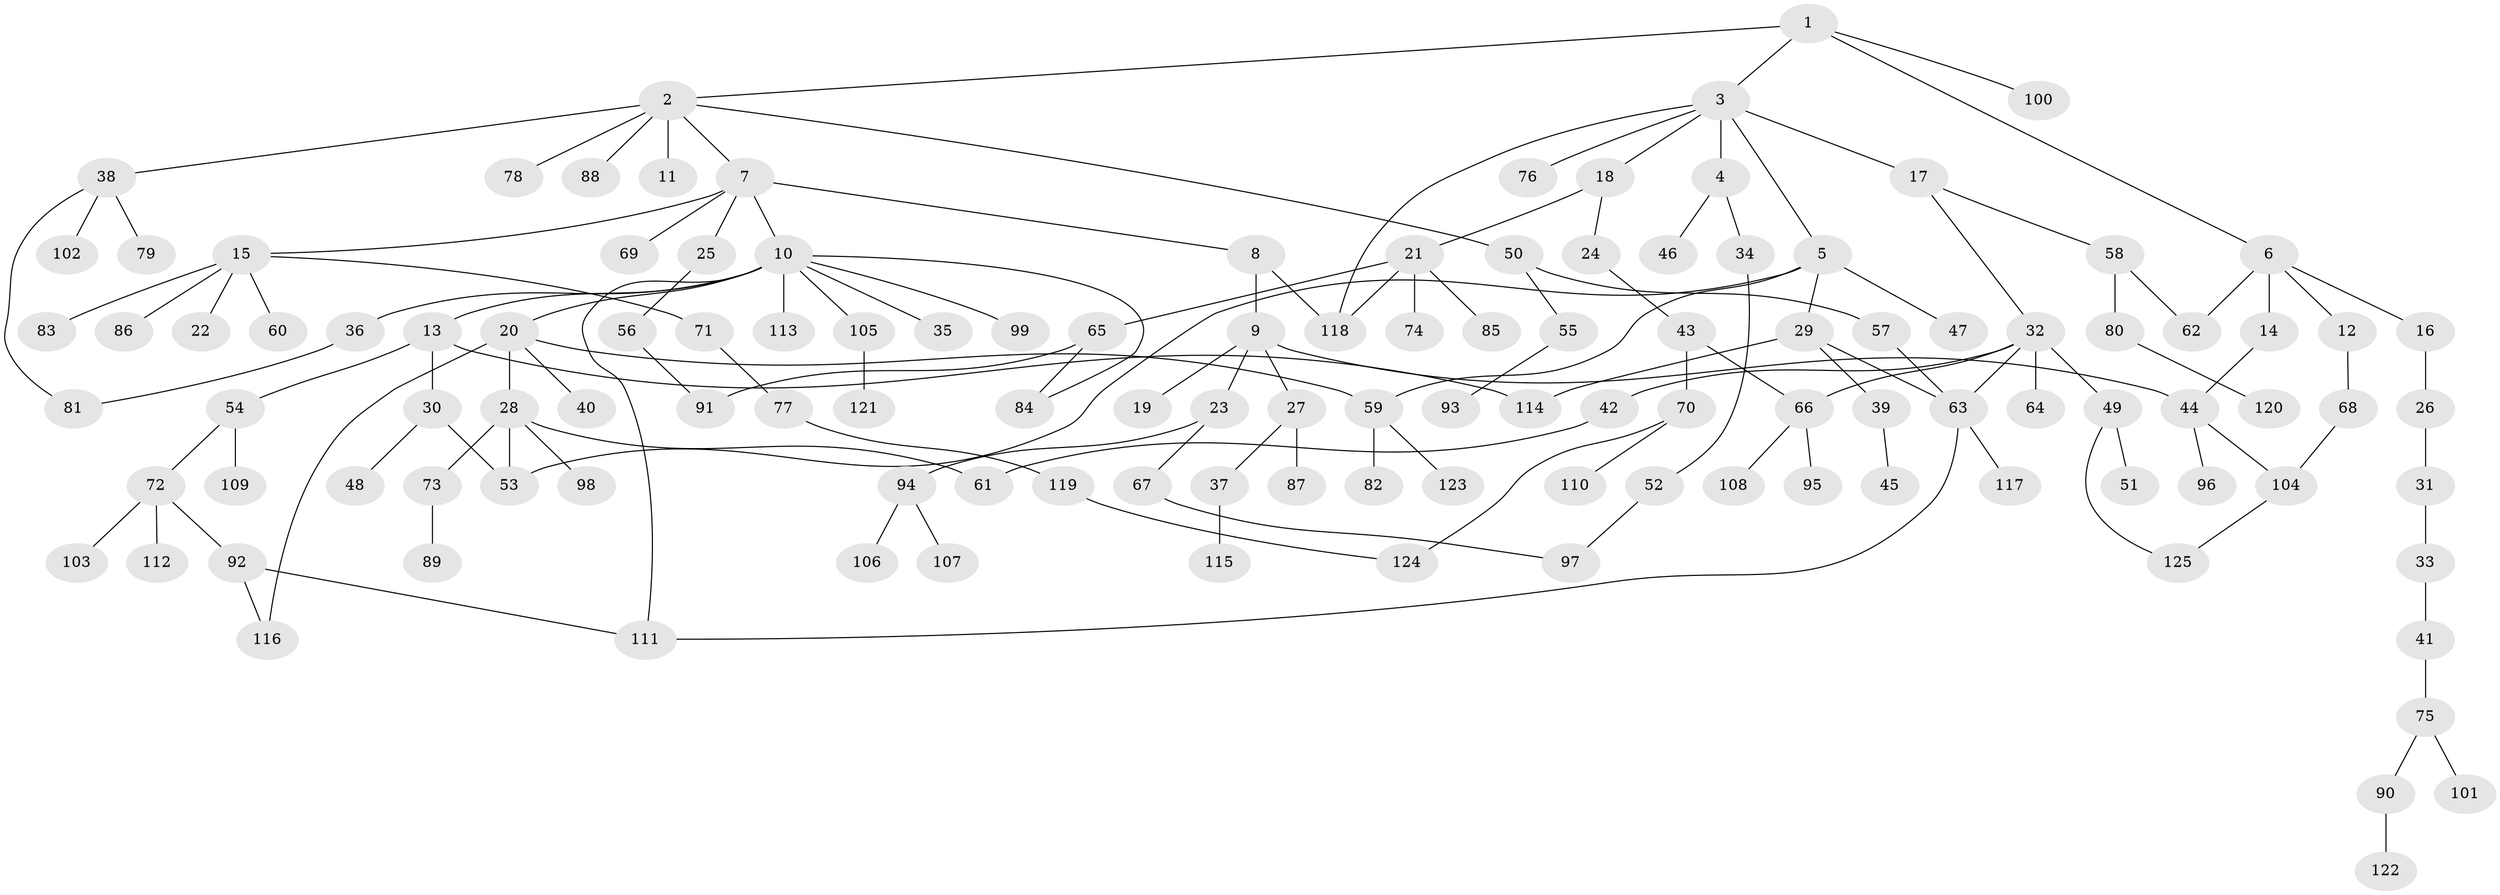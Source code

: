 // coarse degree distribution, {11: 0.013333333333333334, 8: 0.02666666666666667, 5: 0.08, 4: 0.05333333333333334, 10: 0.013333333333333334, 1: 0.4266666666666667, 2: 0.21333333333333335, 3: 0.16, 9: 0.013333333333333334}
// Generated by graph-tools (version 1.1) at 2025/17/03/04/25 18:17:10]
// undirected, 125 vertices, 146 edges
graph export_dot {
graph [start="1"]
  node [color=gray90,style=filled];
  1;
  2;
  3;
  4;
  5;
  6;
  7;
  8;
  9;
  10;
  11;
  12;
  13;
  14;
  15;
  16;
  17;
  18;
  19;
  20;
  21;
  22;
  23;
  24;
  25;
  26;
  27;
  28;
  29;
  30;
  31;
  32;
  33;
  34;
  35;
  36;
  37;
  38;
  39;
  40;
  41;
  42;
  43;
  44;
  45;
  46;
  47;
  48;
  49;
  50;
  51;
  52;
  53;
  54;
  55;
  56;
  57;
  58;
  59;
  60;
  61;
  62;
  63;
  64;
  65;
  66;
  67;
  68;
  69;
  70;
  71;
  72;
  73;
  74;
  75;
  76;
  77;
  78;
  79;
  80;
  81;
  82;
  83;
  84;
  85;
  86;
  87;
  88;
  89;
  90;
  91;
  92;
  93;
  94;
  95;
  96;
  97;
  98;
  99;
  100;
  101;
  102;
  103;
  104;
  105;
  106;
  107;
  108;
  109;
  110;
  111;
  112;
  113;
  114;
  115;
  116;
  117;
  118;
  119;
  120;
  121;
  122;
  123;
  124;
  125;
  1 -- 2;
  1 -- 3;
  1 -- 6;
  1 -- 100;
  2 -- 7;
  2 -- 11;
  2 -- 38;
  2 -- 50;
  2 -- 78;
  2 -- 88;
  3 -- 4;
  3 -- 5;
  3 -- 17;
  3 -- 18;
  3 -- 76;
  3 -- 118;
  4 -- 34;
  4 -- 46;
  5 -- 29;
  5 -- 47;
  5 -- 53;
  5 -- 59;
  6 -- 12;
  6 -- 14;
  6 -- 16;
  6 -- 62;
  7 -- 8;
  7 -- 10;
  7 -- 15;
  7 -- 25;
  7 -- 69;
  8 -- 9;
  8 -- 118;
  9 -- 19;
  9 -- 23;
  9 -- 27;
  9 -- 44;
  10 -- 13;
  10 -- 20;
  10 -- 35;
  10 -- 36;
  10 -- 99;
  10 -- 105;
  10 -- 111;
  10 -- 113;
  10 -- 84;
  12 -- 68;
  13 -- 30;
  13 -- 54;
  13 -- 114;
  14 -- 44;
  15 -- 22;
  15 -- 60;
  15 -- 71;
  15 -- 83;
  15 -- 86;
  16 -- 26;
  17 -- 32;
  17 -- 58;
  18 -- 21;
  18 -- 24;
  20 -- 28;
  20 -- 40;
  20 -- 59;
  20 -- 116;
  21 -- 65;
  21 -- 74;
  21 -- 85;
  21 -- 118;
  23 -- 67;
  23 -- 94;
  24 -- 43;
  25 -- 56;
  26 -- 31;
  27 -- 37;
  27 -- 87;
  28 -- 53;
  28 -- 61;
  28 -- 73;
  28 -- 98;
  29 -- 39;
  29 -- 114;
  29 -- 63;
  30 -- 48;
  30 -- 53;
  31 -- 33;
  32 -- 42;
  32 -- 49;
  32 -- 64;
  32 -- 66;
  32 -- 63;
  33 -- 41;
  34 -- 52;
  36 -- 81;
  37 -- 115;
  38 -- 79;
  38 -- 81;
  38 -- 102;
  39 -- 45;
  41 -- 75;
  42 -- 61;
  43 -- 66;
  43 -- 70;
  44 -- 96;
  44 -- 104;
  49 -- 51;
  49 -- 125;
  50 -- 55;
  50 -- 57;
  52 -- 97;
  54 -- 72;
  54 -- 109;
  55 -- 93;
  56 -- 91;
  57 -- 63;
  58 -- 80;
  58 -- 62;
  59 -- 82;
  59 -- 123;
  63 -- 117;
  63 -- 111;
  65 -- 84;
  65 -- 91;
  66 -- 95;
  66 -- 108;
  67 -- 97;
  68 -- 104;
  70 -- 110;
  70 -- 124;
  71 -- 77;
  72 -- 92;
  72 -- 103;
  72 -- 112;
  73 -- 89;
  75 -- 90;
  75 -- 101;
  77 -- 119;
  80 -- 120;
  90 -- 122;
  92 -- 116;
  92 -- 111;
  94 -- 106;
  94 -- 107;
  104 -- 125;
  105 -- 121;
  119 -- 124;
}

